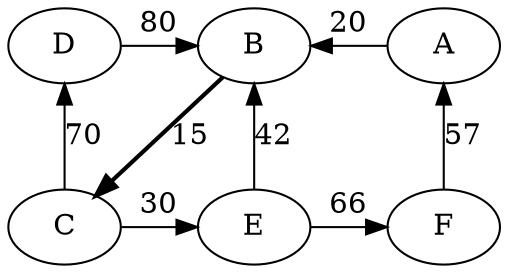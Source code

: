 digraph multiCycle {
    A -> B [label="20" constraint=false]
    B -> C [label="15" style=bold]
    // bold or dotted pour le style
    C -> D [label="70"]
    D -> B [label="80"]
    C -> E [label="30"]
    E -> B [label="42"]
    E -> F [label="66"]
    F -> A [label="57"]
    { rank=same; D B A }
    { rank=same; C E F }
}
